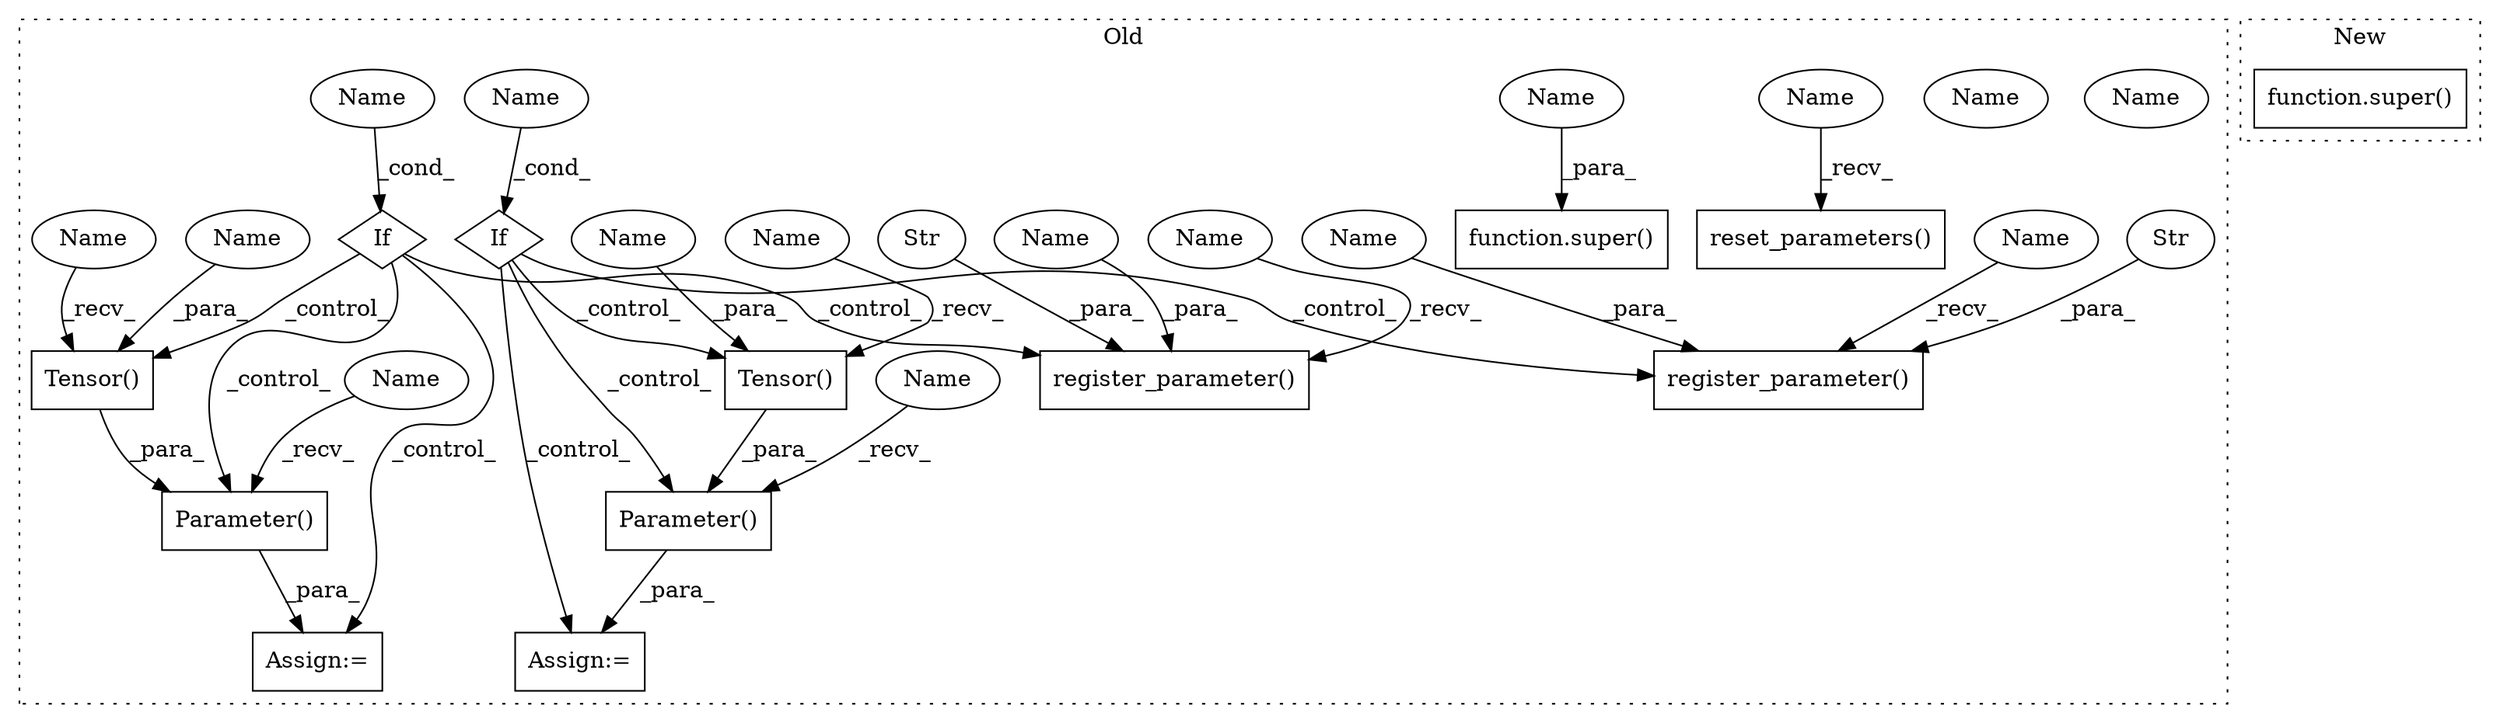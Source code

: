 digraph G {
subgraph cluster0 {
1 [label="Parameter()" a="75" s="6708,6741" l="13,1" shape="box"];
3 [label="Parameter()" a="75" s="6550,6593" l="13,1" shape="box"];
4 [label="If" a="96" s="6512,6521" l="3,15" shape="diamond"];
5 [label="Name" a="87" s="6677" l="4" shape="ellipse"];
6 [label="Tensor()" a="75" s="6721,6740" l="10,1" shape="box"];
7 [label="If" a="96" s="6674,6681" l="3,15" shape="diamond"];
8 [label="Tensor()" a="75" s="6563,6592" l="10,1" shape="box"];
9 [label="Name" a="87" s="6515" l="6" shape="ellipse"];
10 [label="Assign:=" a="68" s="6705" l="3" shape="box"];
11 [label="Assign:=" a="68" s="6547" l="3" shape="box"];
12 [label="register_parameter()" a="75" s="6623,6661" l="24,1" shape="box"];
13 [label="function.super()" a="75" s="6090,6112" l="6,1" shape="box"];
14 [label="Str" a="66" s="6647" l="8" shape="ellipse"];
15 [label="register_parameter()" a="75" s="6771,6807" l="24,1" shape="box"];
16 [label="Str" a="66" s="6795" l="6" shape="ellipse"];
17 [label="reset_parameters()" a="75" s="6820" l="23" shape="box"];
18 [label="Name" a="87" s="6820" l="4" shape="ellipse"];
19 [label="Name" a="87" s="6108" l="4" shape="ellipse"];
20 [label="Name" a="87" s="6771" l="4" shape="ellipse"];
21 [label="Name" a="87" s="6623" l="4" shape="ellipse"];
22 [label="Name" a="87" s="6515" l="6" shape="ellipse"];
23 [label="Name" a="87" s="6803" l="4" shape="ellipse"];
24 [label="Name" a="87" s="6657" l="4" shape="ellipse"];
25 [label="Name" a="87" s="6677" l="4" shape="ellipse"];
26 [label="Name" a="87" s="6550" l="2" shape="ellipse"];
27 [label="Name" a="87" s="6708" l="2" shape="ellipse"];
28 [label="Name" a="87" s="6731" l="9" shape="ellipse"];
29 [label="Name" a="87" s="6583" l="9" shape="ellipse"];
30 [label="Name" a="87" s="6563" l="2" shape="ellipse"];
31 [label="Name" a="87" s="6721" l="2" shape="ellipse"];
label = "Old";
style="dotted";
}
subgraph cluster1 {
2 [label="function.super()" a="75" s="3188" l="7" shape="box"];
label = "New";
style="dotted";
}
1 -> 10 [label="_para_"];
3 -> 11 [label="_para_"];
4 -> 8 [label="_control_"];
4 -> 12 [label="_control_"];
4 -> 11 [label="_control_"];
4 -> 3 [label="_control_"];
6 -> 1 [label="_para_"];
7 -> 15 [label="_control_"];
7 -> 1 [label="_control_"];
7 -> 10 [label="_control_"];
7 -> 6 [label="_control_"];
8 -> 3 [label="_para_"];
14 -> 12 [label="_para_"];
16 -> 15 [label="_para_"];
18 -> 17 [label="_recv_"];
19 -> 13 [label="_para_"];
20 -> 15 [label="_recv_"];
21 -> 12 [label="_recv_"];
22 -> 4 [label="_cond_"];
23 -> 15 [label="_para_"];
24 -> 12 [label="_para_"];
25 -> 7 [label="_cond_"];
26 -> 3 [label="_recv_"];
27 -> 1 [label="_recv_"];
28 -> 6 [label="_para_"];
29 -> 8 [label="_para_"];
30 -> 8 [label="_recv_"];
31 -> 6 [label="_recv_"];
}